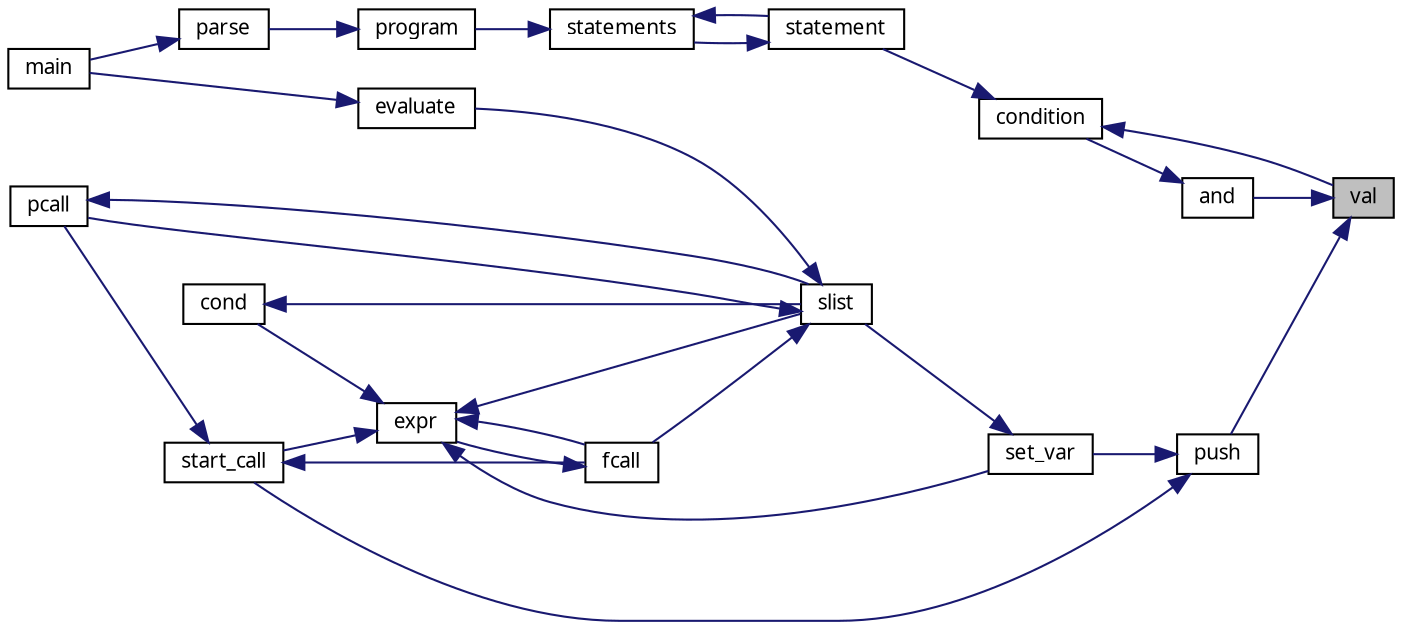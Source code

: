 digraph "val"
{
 // LATEX_PDF_SIZE
  edge [fontname="LiberationSans-Regular.ttf",fontsize="10",labelfontname="LiberationSans-Regular.ttf",labelfontsize="10"];
  node [fontname="LiberationSans-Regular.ttf",fontsize="10",shape=record];
  rankdir="RL";
  Node1 [label="val",height=0.2,width=0.4,color="black", fillcolor="grey75", style="filled", fontcolor="black",tooltip="Parsen von Wahrheitswerten (ToDo)"];
  Node1 -> Node2 [dir="back",color="midnightblue",fontsize="10",style="solid",fontname="LiberationSans-Regular.ttf"];
  Node2 [label="and",height=0.2,width=0.4,color="black", fillcolor="white", style="filled",URL="$parse_8c.html#a486115f3279c9a99d32888aa9b4122e3",tooltip="Parsen logischer UND-Ausdrücke."];
  Node2 -> Node3 [dir="back",color="midnightblue",fontsize="10",style="solid",fontname="LiberationSans-Regular.ttf"];
  Node3 [label="condition",height=0.2,width=0.4,color="black", fillcolor="white", style="filled",URL="$parse_8c.html#a953fce1ce73d9322eec5ab8d8927cca4",tooltip="Parsen logischer Ausdrücke."];
  Node3 -> Node4 [dir="back",color="midnightblue",fontsize="10",style="solid",fontname="LiberationSans-Regular.ttf"];
  Node4 [label="statement",height=0.2,width=0.4,color="black", fillcolor="white", style="filled",URL="$parse_8c.html#a9e6d6b84363b9a09819543e0e7c6cec5",tooltip="Parsen einzelner Anweisungen."];
  Node4 -> Node5 [dir="back",color="midnightblue",fontsize="10",style="solid",fontname="LiberationSans-Regular.ttf"];
  Node5 [label="statements",height=0.2,width=0.4,color="black", fillcolor="white", style="filled",URL="$parse_8c.html#ada9012541773d9eeb63c4a4824786280",tooltip="Parsen einer Liste von Anweisungen."];
  Node5 -> Node6 [dir="back",color="midnightblue",fontsize="10",style="solid",fontname="LiberationSans-Regular.ttf"];
  Node6 [label="program",height=0.2,width=0.4,color="black", fillcolor="white", style="filled",URL="$parse_8c.html#ab260874fc41b7e3057c449f2058e1d03",tooltip=" "];
  Node6 -> Node7 [dir="back",color="midnightblue",fontsize="10",style="solid",fontname="LiberationSans-Regular.ttf"];
  Node7 [label="parse",height=0.2,width=0.4,color="black", fillcolor="white", style="filled",URL="$parse_8c.html#a7bdf8bcb618f165019eb852b26fc6982",tooltip="Hauptfunktion des Parser."];
  Node7 -> Node8 [dir="back",color="midnightblue",fontsize="10",style="solid",fontname="LiberationSans-Regular.ttf"];
  Node8 [label="main",height=0.2,width=0.4,color="black", fillcolor="white", style="filled",URL="$main_8c.html#ac0f2228420376f4db7e1274f2b41667c",tooltip=" "];
  Node5 -> Node4 [dir="back",color="midnightblue",fontsize="10",style="solid",fontname="LiberationSans-Regular.ttf"];
  Node3 -> Node1 [dir="back",color="midnightblue",fontsize="10",style="solid",fontname="LiberationSans-Regular.ttf"];
  Node1 -> Node9 [dir="back",color="midnightblue",fontsize="10",style="solid",fontname="LiberationSans-Regular.ttf"];
  Node9 [label="push",height=0.2,width=0.4,color="black", fillcolor="white", style="filled",URL="$eval_8c.html#a21616ef7b9f6694d3ba523226213755e",tooltip=" "];
  Node9 -> Node10 [dir="back",color="midnightblue",fontsize="10",style="solid",fontname="LiberationSans-Regular.ttf"];
  Node10 [label="set_var",height=0.2,width=0.4,color="black", fillcolor="white", style="filled",URL="$eval_8c.html#a711e3a83547cbf5cda6e8cc7f6ffc0c4",tooltip=" "];
  Node10 -> Node11 [dir="back",color="midnightblue",fontsize="10",style="solid",fontname="LiberationSans-Regular.ttf"];
  Node11 [label="slist",height=0.2,width=0.4,color="black", fillcolor="white", style="filled",URL="$eval_8c.html#a7fe074caebef01ff0146927c0532f3cc",tooltip=" "];
  Node11 -> Node12 [dir="back",color="midnightblue",fontsize="10",style="solid",fontname="LiberationSans-Regular.ttf"];
  Node12 [label="evaluate",height=0.2,width=0.4,color="black", fillcolor="white", style="filled",URL="$eval_8c.html#a33c097f69f3e7ad2b6d18a5cd45edfd3",tooltip=" "];
  Node12 -> Node8 [dir="back",color="midnightblue",fontsize="10",style="solid",fontname="LiberationSans-Regular.ttf"];
  Node11 -> Node13 [dir="back",color="midnightblue",fontsize="10",style="solid",fontname="LiberationSans-Regular.ttf"];
  Node13 [label="fcall",height=0.2,width=0.4,color="black", fillcolor="white", style="filled",URL="$eval_8c.html#ac7678808a3b57ca1539a03201cec88be",tooltip=" "];
  Node13 -> Node14 [dir="back",color="midnightblue",fontsize="10",style="solid",fontname="LiberationSans-Regular.ttf"];
  Node14 [label="expr",height=0.2,width=0.4,color="black", fillcolor="white", style="filled",URL="$eval_8c.html#a5d44ae5aa9326005cd76588b7724e2ac",tooltip=" "];
  Node14 -> Node15 [dir="back",color="midnightblue",fontsize="10",style="solid",fontname="LiberationSans-Regular.ttf"];
  Node15 [label="cond",height=0.2,width=0.4,color="black", fillcolor="white", style="filled",URL="$eval_8c.html#a7255fc522dbc6c7f45f35843550b05b4",tooltip=" "];
  Node15 -> Node11 [dir="back",color="midnightblue",fontsize="10",style="solid",fontname="LiberationSans-Regular.ttf"];
  Node14 -> Node13 [dir="back",color="midnightblue",fontsize="10",style="solid",fontname="LiberationSans-Regular.ttf"];
  Node14 -> Node10 [dir="back",color="midnightblue",fontsize="10",style="solid",fontname="LiberationSans-Regular.ttf"];
  Node14 -> Node11 [dir="back",color="midnightblue",fontsize="10",style="solid",fontname="LiberationSans-Regular.ttf"];
  Node14 -> Node16 [dir="back",color="midnightblue",fontsize="10",style="solid",fontname="LiberationSans-Regular.ttf"];
  Node16 [label="start_call",height=0.2,width=0.4,color="black", fillcolor="white", style="filled",URL="$eval_8c.html#aae26c99fcd5b82d115189b1122f5d0a0",tooltip=" "];
  Node16 -> Node13 [dir="back",color="midnightblue",fontsize="10",style="solid",fontname="LiberationSans-Regular.ttf"];
  Node16 -> Node17 [dir="back",color="midnightblue",fontsize="10",style="solid",fontname="LiberationSans-Regular.ttf"];
  Node17 [label="pcall",height=0.2,width=0.4,color="black", fillcolor="white", style="filled",URL="$eval_8c.html#a1207df5be5fcfe8e47e9c54abadbed96",tooltip=" "];
  Node17 -> Node11 [dir="back",color="midnightblue",fontsize="10",style="solid",fontname="LiberationSans-Regular.ttf"];
  Node11 -> Node17 [dir="back",color="midnightblue",fontsize="10",style="solid",fontname="LiberationSans-Regular.ttf"];
  Node9 -> Node16 [dir="back",color="midnightblue",fontsize="10",style="solid",fontname="LiberationSans-Regular.ttf"];
}
